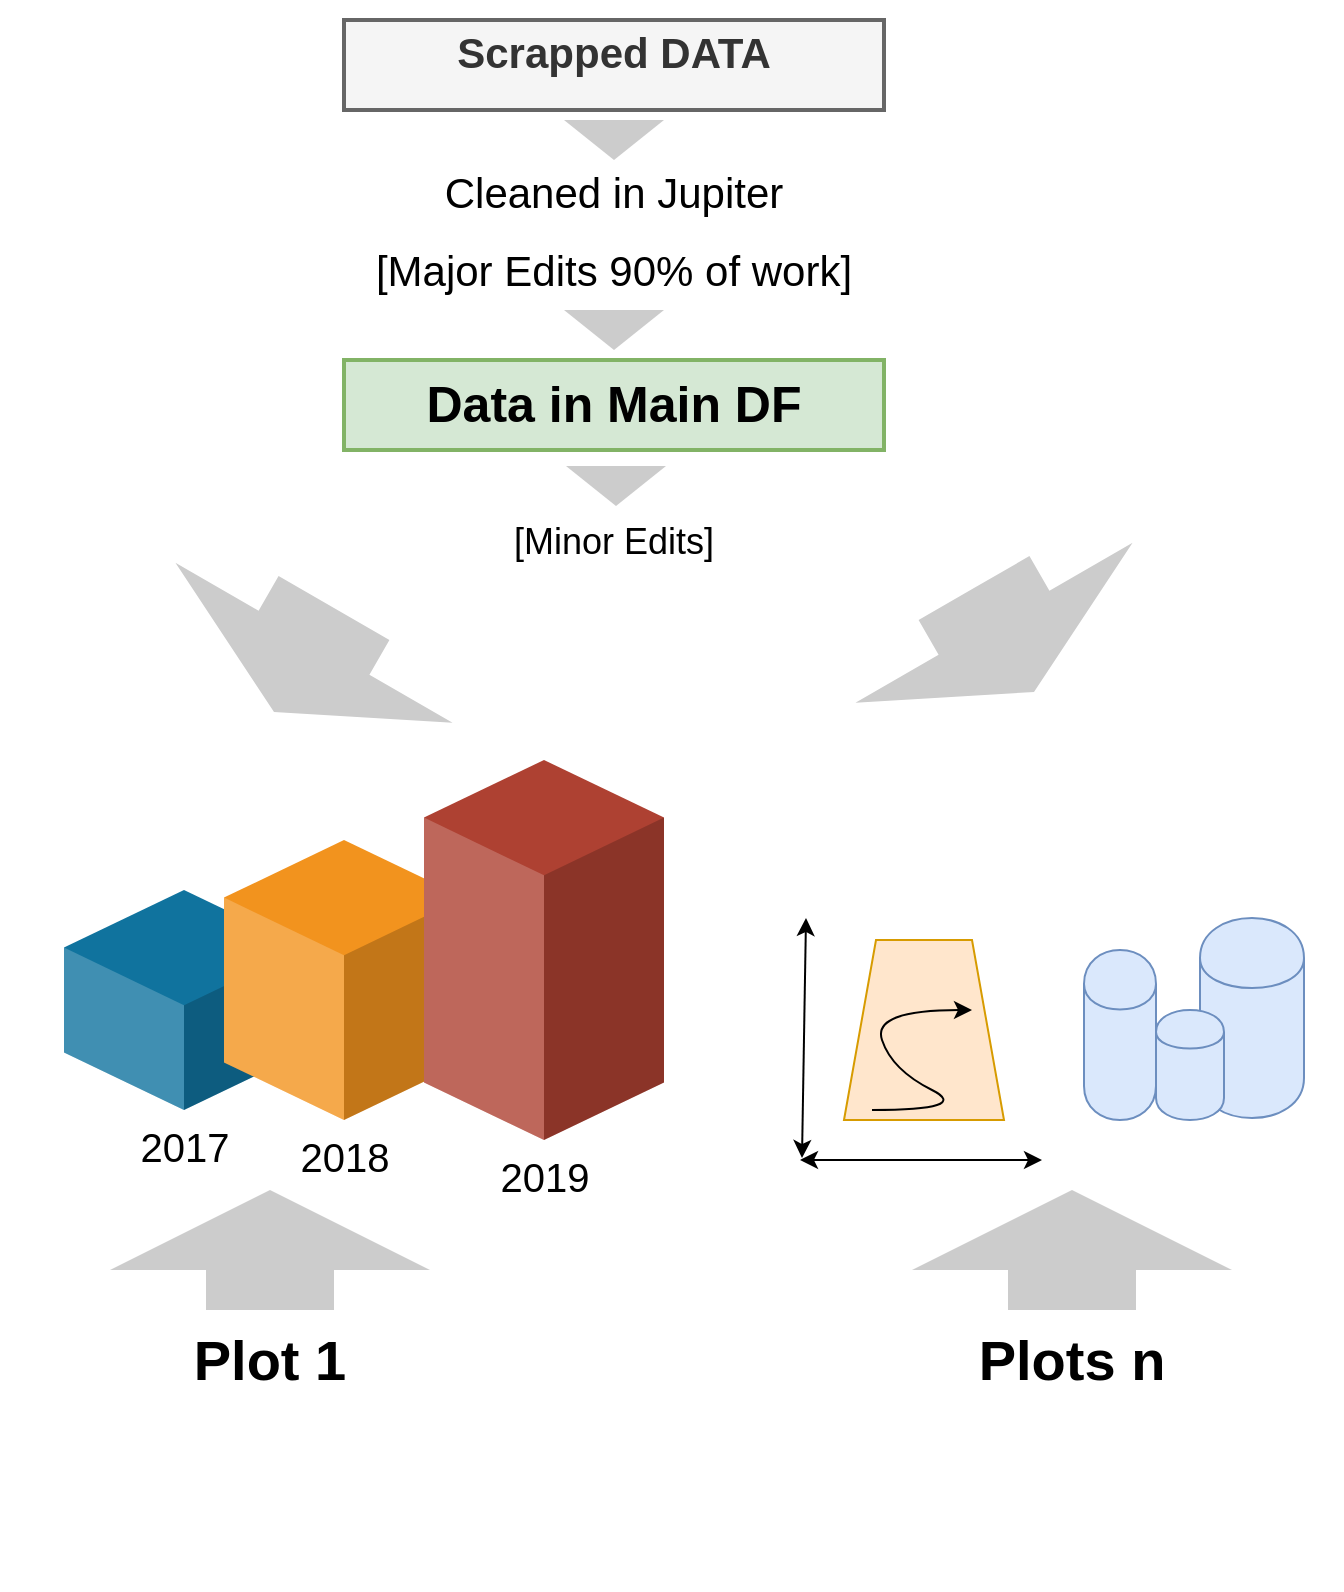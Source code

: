 <mxfile version="12.4.2" type="google" pages="1"><diagram name="Page-1" id="54c02804-9d69-ba3f-8aca-1021b27b8050"><mxGraphModel dx="786" dy="514" grid="1" gridSize="10" guides="1" tooltips="1" connect="1" arrows="1" fold="1" page="1" pageScale="1" pageWidth="1100" pageHeight="850" background="#ffffff" math="0" shadow="0"><root><mxCell id="0"/><mxCell id="1" parent="0"/><mxCell id="7c3a617817c5cf35-16" value="" style="html=1;shadow=0;dashed=0;align=center;verticalAlign=middle;shape=mxgraph.arrows2.arrow;dy=0.6;dx=40;direction=north;notch=0;strokeWidth=2;fillColor=#CCCCCC;fontSize=14;fontColor=#000000;strokeColor=none;" parent="1" vertex="1"><mxGeometry x="73" y="595" width="160" height="60" as="geometry"/></mxCell><mxCell id="7c3a617817c5cf35-4" value="2017" style="verticalLabelPosition=bottom;verticalAlign=top;html=1;shape=mxgraph.infographic.shadedCube;isoAngle=15;fillColor=#10739E;strokeColor=none;fontFamily=Helvetica;fontSize=20;align=center;strokeWidth=2;" parent="1" vertex="1"><mxGeometry x="50" y="445" width="120" height="110" as="geometry"/></mxCell><mxCell id="7c3a617817c5cf35-7" value="2018" style="verticalLabelPosition=bottom;verticalAlign=top;html=1;shape=mxgraph.infographic.shadedCube;isoAngle=15;fillColor=#F2931E;strokeColor=none;fontFamily=Helvetica;fontSize=20;align=center;strokeWidth=2;" parent="1" vertex="1"><mxGeometry x="130" y="420" width="120" height="140" as="geometry"/></mxCell><mxCell id="7c3a617817c5cf35-8" value="2019" style="verticalLabelPosition=bottom;verticalAlign=top;html=1;shape=mxgraph.infographic.shadedCube;isoAngle=15;fillColor=#AE4132;strokeColor=none;fontFamily=Helvetica;fontSize=20;align=center;strokeWidth=2;" parent="1" vertex="1"><mxGeometry x="230" y="380" width="120" height="190" as="geometry"/></mxCell><mxCell id="7c3a617817c5cf35-11" value="&lt;h1&gt;Plot 1&lt;/h1&gt;" style="text;html=1;spacing=5;spacingTop=-20;whiteSpace=wrap;overflow=hidden;strokeWidth=2;fillColor=none;gradientColor=none;fontSize=14;align=center;" parent="1" vertex="1"><mxGeometry x="18" y="655" width="270" height="140" as="geometry"/></mxCell><mxCell id="7c3a617817c5cf35-12" value="&lt;h1&gt;&lt;span style=&quot;font-weight: normal&quot;&gt;&lt;font style=&quot;font-size: 18px&quot;&gt;[Minor Edits]&lt;/font&gt;&lt;/span&gt;&lt;/h1&gt;" style="text;html=1;spacing=5;spacingTop=-20;whiteSpace=wrap;overflow=hidden;strokeWidth=2;fillColor=none;gradientColor=none;fontSize=24;align=center;fontStyle=0" parent="1" vertex="1"><mxGeometry x="190" y="210" width="270" height="80" as="geometry"/></mxCell><mxCell id="7c3a617817c5cf35-13" value="&lt;h1&gt;Plots n&lt;/h1&gt;" style="text;html=1;spacing=5;spacingTop=-20;whiteSpace=wrap;overflow=hidden;strokeWidth=2;fillColor=none;gradientColor=none;fontSize=14;align=center;" parent="1" vertex="1"><mxGeometry x="419" y="655" width="270" height="140" as="geometry"/></mxCell><mxCell id="7c3a617817c5cf35-15" value="&lt;h1 style=&quot;font-size: 21px;&quot;&gt;Scrapped DATA&lt;/h1&gt;" style="text;html=1;spacing=5;spacingTop=-20;whiteSpace=wrap;overflow=hidden;strokeWidth=2;fontSize=21;align=center;fillColor=#f5f5f5;strokeColor=#666666;fontColor=#333333;" parent="1" vertex="1"><mxGeometry x="190" y="10" width="270" height="45" as="geometry"/></mxCell><mxCell id="7c3a617817c5cf35-18" value="" style="html=1;shadow=0;dashed=0;align=center;verticalAlign=middle;shape=mxgraph.arrows2.arrow;dy=0.6;dx=40;direction=north;notch=0;strokeWidth=2;fillColor=#CCCCCC;fontSize=14;fontColor=#000000;strokeColor=none;" parent="1" vertex="1"><mxGeometry x="474" y="595" width="160" height="60" as="geometry"/></mxCell><mxCell id="7c3a617817c5cf35-21" value="" style="html=1;shadow=0;dashed=0;align=center;verticalAlign=middle;shape=mxgraph.arrows2.arrow;dy=0.6;dx=40;direction=north;notch=0;strokeWidth=2;fillColor=#CCCCCC;fontSize=14;fontColor=#000000;strokeColor=none;flipV=1;rotation=-30;" parent="1" vertex="1"><mxGeometry x="440" y="290" width="160" height="60" as="geometry"/></mxCell><mxCell id="2Bh4VbiE0uvWwLkpptiY-1" value="&lt;h1 style=&quot;font-size: 21px&quot;&gt;&lt;span style=&quot;font-weight: normal ; font-size: 21px&quot;&gt;Cleaned in Jupiter&lt;/span&gt;&lt;/h1&gt;&lt;div&gt;&lt;span style=&quot;font-weight: normal ; font-size: 21px&quot;&gt;[Major Edits 90% of work]&lt;/span&gt;&lt;/div&gt;" style="text;html=1;spacing=5;spacingTop=-20;whiteSpace=wrap;overflow=hidden;strokeWidth=2;fillColor=none;gradientColor=none;fontSize=21;align=center;" vertex="1" parent="1"><mxGeometry x="190" y="80" width="270" height="95" as="geometry"/></mxCell><mxCell id="2Bh4VbiE0uvWwLkpptiY-3" value="" style="html=1;shadow=0;dashed=0;align=center;verticalAlign=middle;shape=mxgraph.arrows2.arrow;dy=0.6;dx=40;direction=north;notch=0;strokeWidth=2;fillColor=#CCCCCC;fontSize=14;fontColor=#000000;strokeColor=none;flipV=1;" vertex="1" parent="1"><mxGeometry x="300" y="60" width="50" height="20" as="geometry"/></mxCell><mxCell id="2Bh4VbiE0uvWwLkpptiY-4" value="" style="html=1;shadow=0;dashed=0;align=center;verticalAlign=middle;shape=mxgraph.arrows2.arrow;dy=0.6;dx=40;direction=north;notch=0;strokeWidth=2;fillColor=#CCCCCC;fontSize=14;fontColor=#000000;strokeColor=none;flipV=1;rotation=30;" vertex="1" parent="1"><mxGeometry x="90" y="300" width="160" height="60" as="geometry"/></mxCell><mxCell id="2Bh4VbiE0uvWwLkpptiY-5" value="&lt;h1 style=&quot;font-size: 25px&quot;&gt;Data in Main DF&lt;/h1&gt;" style="text;html=1;spacing=5;spacingTop=-20;whiteSpace=wrap;overflow=hidden;strokeWidth=2;fillColor=#d5e8d4;fontSize=25;align=center;fontStyle=0;strokeColor=#82b366;" vertex="1" parent="1"><mxGeometry x="190" y="180" width="270" height="45" as="geometry"/></mxCell><mxCell id="2Bh4VbiE0uvWwLkpptiY-6" value="" style="html=1;shadow=0;dashed=0;align=center;verticalAlign=middle;shape=mxgraph.arrows2.arrow;dy=0.6;dx=40;direction=north;notch=0;strokeWidth=2;fillColor=#CCCCCC;fontSize=14;fontColor=#000000;strokeColor=none;flipV=1;" vertex="1" parent="1"><mxGeometry x="300" y="155" width="50" height="20" as="geometry"/></mxCell><mxCell id="2Bh4VbiE0uvWwLkpptiY-7" value="" style="html=1;shadow=0;dashed=0;align=center;verticalAlign=middle;shape=mxgraph.arrows2.arrow;dy=0.6;dx=40;direction=north;notch=0;strokeWidth=2;fillColor=#CCCCCC;fontSize=14;fontColor=#000000;strokeColor=none;flipV=1;" vertex="1" parent="1"><mxGeometry x="301" y="233" width="50" height="20" as="geometry"/></mxCell><mxCell id="2Bh4VbiE0uvWwLkpptiY-8" value="" style="shape=trapezoid;perimeter=trapezoidPerimeter;whiteSpace=wrap;html=1;fontSize=21;fillColor=#ffe6cc;strokeColor=#d79b00;" vertex="1" parent="1"><mxGeometry x="440" y="470" width="80" height="90" as="geometry"/></mxCell><mxCell id="2Bh4VbiE0uvWwLkpptiY-9" value="" style="curved=1;endArrow=classic;html=1;fontSize=21;" edge="1" parent="1"><mxGeometry width="50" height="50" relative="1" as="geometry"><mxPoint x="454" y="555" as="sourcePoint"/><mxPoint x="504" y="505" as="targetPoint"/><Array as="points"><mxPoint x="504" y="555"/><mxPoint x="464" y="535"/><mxPoint x="454" y="505"/></Array></mxGeometry></mxCell><mxCell id="2Bh4VbiE0uvWwLkpptiY-11" value="" style="shape=cylinder;whiteSpace=wrap;html=1;boundedLbl=1;backgroundOutline=1;fontSize=21;fillColor=#dae8fc;strokeColor=#6c8ebf;" vertex="1" parent="1"><mxGeometry x="618" y="459" width="52" height="100" as="geometry"/></mxCell><mxCell id="2Bh4VbiE0uvWwLkpptiY-12" value="" style="shape=cylinder;whiteSpace=wrap;html=1;boundedLbl=1;backgroundOutline=1;fontSize=21;fillColor=#dae8fc;strokeColor=#6c8ebf;" vertex="1" parent="1"><mxGeometry x="596" y="505" width="34" height="55" as="geometry"/></mxCell><mxCell id="2Bh4VbiE0uvWwLkpptiY-13" value="" style="shape=cylinder;whiteSpace=wrap;html=1;boundedLbl=1;backgroundOutline=1;fontSize=21;fillColor=#dae8fc;strokeColor=#6c8ebf;" vertex="1" parent="1"><mxGeometry x="560" y="475" width="36" height="85" as="geometry"/></mxCell><mxCell id="2Bh4VbiE0uvWwLkpptiY-15" value="" style="endArrow=classic;startArrow=classic;html=1;fontSize=21;" edge="1" parent="1"><mxGeometry width="50" height="50" relative="1" as="geometry"><mxPoint x="418" y="580" as="sourcePoint"/><mxPoint x="539" y="580" as="targetPoint"/></mxGeometry></mxCell><mxCell id="2Bh4VbiE0uvWwLkpptiY-16" value="" style="endArrow=classic;startArrow=classic;html=1;fontSize=21;" edge="1" parent="1"><mxGeometry width="50" height="50" relative="1" as="geometry"><mxPoint x="419" y="579" as="sourcePoint"/><mxPoint x="421" y="459" as="targetPoint"/></mxGeometry></mxCell></root></mxGraphModel></diagram></mxfile>